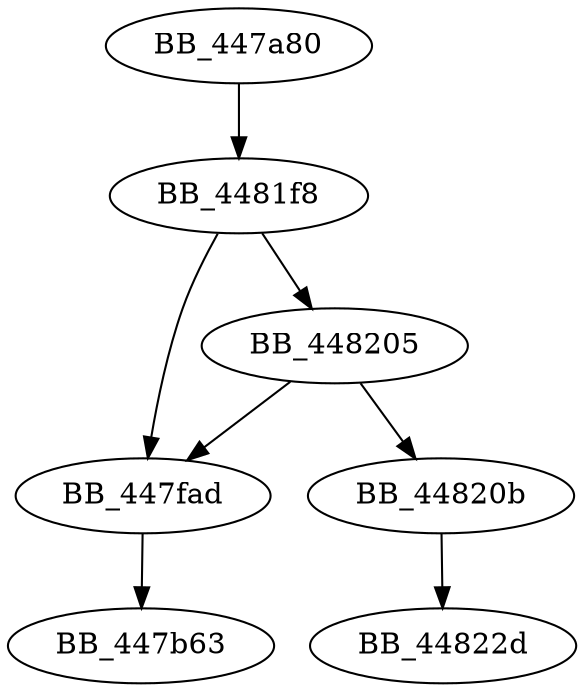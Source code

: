DiGraph sub_447A80{
BB_447a80->BB_4481f8
BB_447fad->BB_447b63
BB_4481f8->BB_447fad
BB_4481f8->BB_448205
BB_448205->BB_447fad
BB_448205->BB_44820b
BB_44820b->BB_44822d
}
